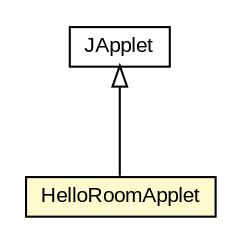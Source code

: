 #!/usr/local/bin/dot
#
# Class diagram 
# Generated by UMLGraph version 5.3 (http://www.umlgraph.org/)
#

digraph G {
	edge [fontname="arial",fontsize=10,labelfontname="arial",labelfontsize=10];
	node [fontname="arial",fontsize=10,shape=plaintext];
	nodesep=0.25;
	ranksep=0.5;
	// context.arch.intelligibility.apps.helloroom.HelloRoomApplet
	c39400 [label=<<table title="context.arch.intelligibility.apps.helloroom.HelloRoomApplet" border="0" cellborder="1" cellspacing="0" cellpadding="2" port="p" bgcolor="lemonChiffon" href="./HelloRoomApplet.html">
		<tr><td><table border="0" cellspacing="0" cellpadding="1">
<tr><td align="center" balign="center"> HelloRoomApplet </td></tr>
		</table></td></tr>
		</table>>, fontname="arial", fontcolor="black", fontsize=10.0];
	//context.arch.intelligibility.apps.helloroom.HelloRoomApplet extends javax.swing.JApplet
	c39731:p -> c39400:p [dir=back,arrowtail=empty];
	// javax.swing.JApplet
	c39731 [label=<<table title="javax.swing.JApplet" border="0" cellborder="1" cellspacing="0" cellpadding="2" port="p" href="http://java.sun.com/j2se/1.4.2/docs/api/javax/swing/JApplet.html">
		<tr><td><table border="0" cellspacing="0" cellpadding="1">
<tr><td align="center" balign="center"> JApplet </td></tr>
		</table></td></tr>
		</table>>, fontname="arial", fontcolor="black", fontsize=10.0];
}

